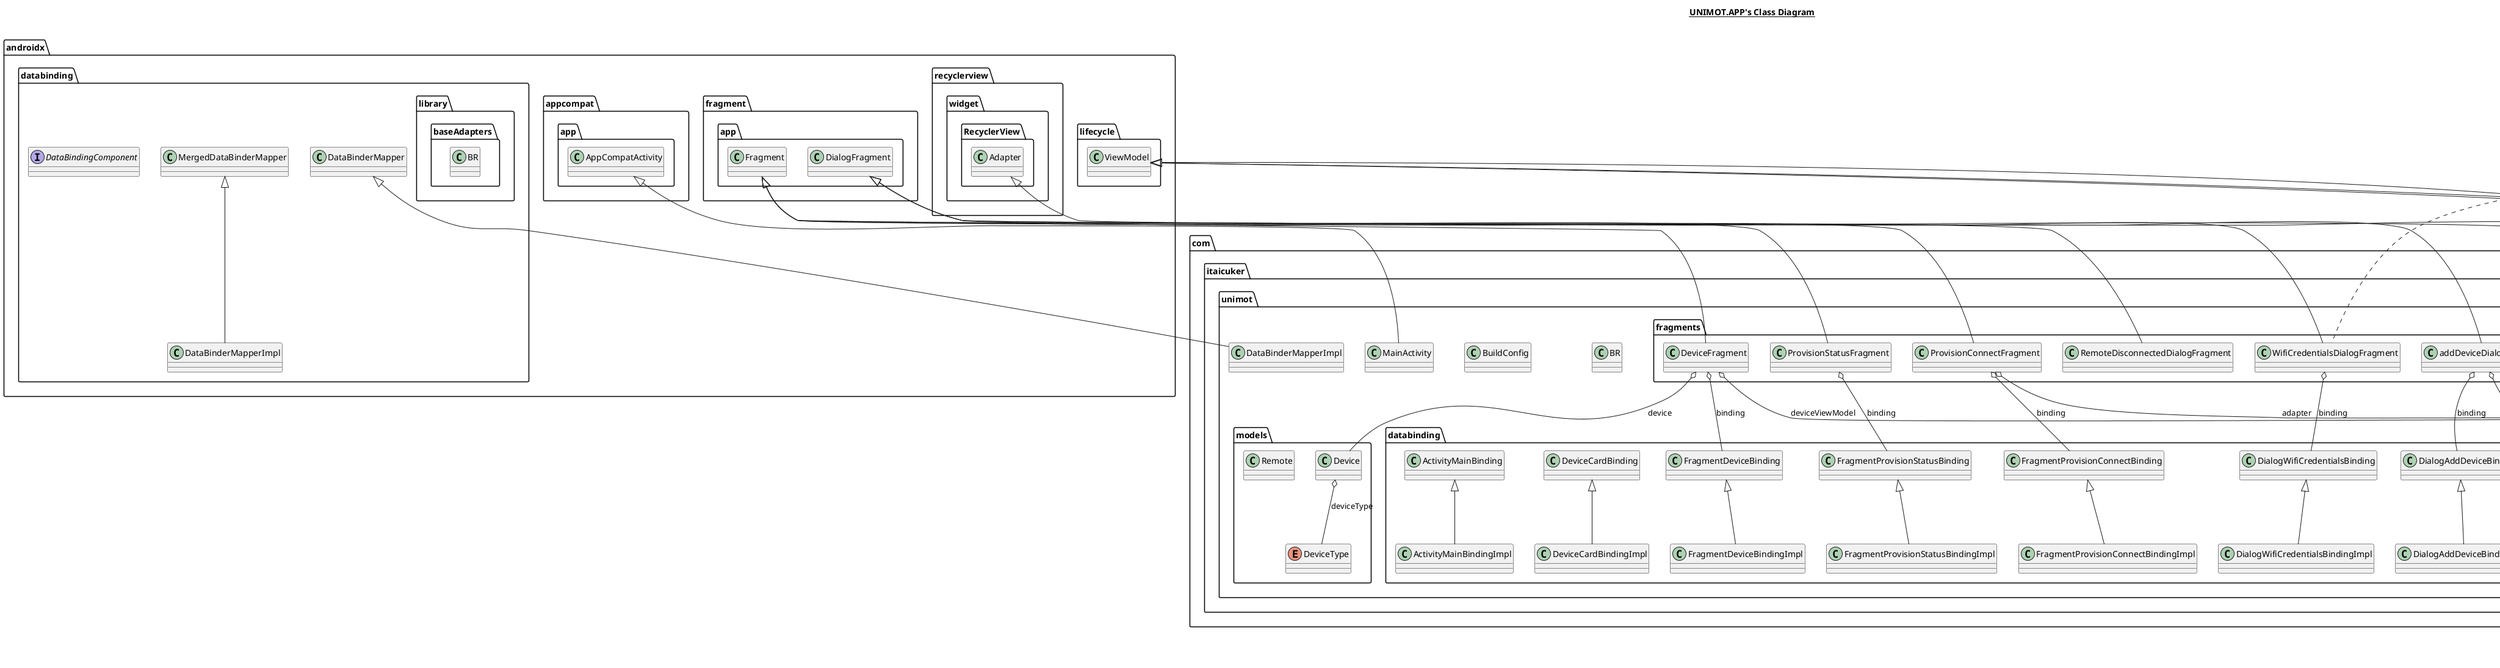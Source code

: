 @startuml

title __UNIMOT.APP's Class Diagram__\n

  namespace androidx.databinding {
    class androidx.databinding.DataBinderMapperImpl {
    }
  }
  

  namespace androidx.databinding {
    interface androidx.databinding.DataBindingComponent {
    }
  }
  

  namespace androidx.databinding {
    namespace library.baseAdapters {
      class androidx.databinding.library.baseAdapters.BR {
      }
    }
  }
  

  namespace com.itaicuker.unimot {
    class com.itaicuker.unimot.BR {
    }
  }
  

  namespace com.itaicuker.unimot {
    class com.itaicuker.unimot.BuildConfig {
    }
  }
  

  namespace com.itaicuker.unimot {
    class com.itaicuker.unimot.DataBinderMapperImpl {
    }
  }
  

  namespace com.itaicuker.unimot {
    class com.itaicuker.unimot.MainActivity {
    }
  }
  

  namespace com.itaicuker.unimot {
    namespace adapters {
      class com.itaicuker.unimot.adapters.BleRemoteListAdapter {
      }
    }
  }
  

  namespace com.itaicuker.unimot {
    namespace adapters {
      class com.itaicuker.unimot.adapters.DeviceListAdapter {
      }
    }
  }
  

  namespace com.itaicuker.unimot {
    namespace databinding {
      class com.itaicuker.unimot.databinding.ActivityMainBindingImpl {
      }
    }
  }
  

  namespace com.itaicuker.unimot {
    namespace databinding {
      class com.itaicuker.unimot.databinding.DeviceCardBindingImpl {
      }
    }
  }
  

  namespace com.itaicuker.unimot {
    namespace databinding {
      class com.itaicuker.unimot.databinding.DialogAddDeviceBindingImpl {
      }
    }
  }
  

  namespace com.itaicuker.unimot {
    namespace databinding {
      class com.itaicuker.unimot.databinding.DialogWifiCredentialsBindingImpl {
      }
    }
  }
  

  namespace com.itaicuker.unimot {
    namespace databinding {
      class com.itaicuker.unimot.databinding.FragmentDeviceBindingImpl {
      }
    }
  }
  

  namespace com.itaicuker.unimot {
    namespace databinding {
      class com.itaicuker.unimot.databinding.FragmentMainBindingImpl {
      }
    }
  }
  

  namespace com.itaicuker.unimot {
    namespace databinding {
      class com.itaicuker.unimot.databinding.FragmentProvisionConnectBindingImpl {
      }
    }
  }
  

  namespace com.itaicuker.unimot {
    namespace databinding {
      class com.itaicuker.unimot.databinding.FragmentProvisionStatusBindingImpl {
      }
    }
  }
  

  namespace com.itaicuker.unimot {
    namespace databinding {
      class com.itaicuker.unimot.databinding.GroupCardBindingImpl {
      }
    }
  }
  

  namespace com.itaicuker.unimot {
    namespace fragments {
      class com.itaicuker.unimot.fragments.DeviceFragment {
      }
    }
  }
  

  namespace com.itaicuker.unimot {
    namespace fragments {
      class com.itaicuker.unimot.fragments.MainFragment {
      }
    }
  }
  

  namespace com.itaicuker.unimot {
    namespace fragments {
      class com.itaicuker.unimot.fragments.ProvisionConnectFragment {
      }
    }
  }
  

  namespace com.itaicuker.unimot {
    namespace fragments {
      class com.itaicuker.unimot.fragments.ProvisionStatusFragment {
      }
    }
  }
  

  namespace com.itaicuker.unimot {
    namespace fragments {
      class com.itaicuker.unimot.fragments.RemoteDisconnectedDialogFragment {
      }
    }
  }
  

  namespace com.itaicuker.unimot {
    namespace fragments {
      class com.itaicuker.unimot.fragments.WifiCredentialsDialogFragment {
      }
    }
  }
  

  namespace com.itaicuker.unimot {
    namespace fragments {
      class com.itaicuker.unimot.fragments.addDeviceDialogFragment {
      }
    }
  }
  

  namespace com.itaicuker.unimot {
    namespace models {
      class com.itaicuker.unimot.models.Device {
      }
    }
  }
  

  namespace com.itaicuker.unimot {
    namespace models {
      enum DeviceType {
      }
    }
  }
  

  namespace com.itaicuker.unimot {
    namespace models {
      class com.itaicuker.unimot.models.Remote {
      }
    }
  }
  

  namespace com.itaicuker.unimot {
    namespace repositories {
      class com.itaicuker.unimot.repositories.Repository {
      }
    }
  }
  

  namespace com.itaicuker.unimot {
    namespace viewModels {
      class com.itaicuker.unimot.viewModels.DeviceListViewModel {
      }
    }
  }
  

  namespace com.itaicuker.unimot {
    namespace viewModels {
      class com.itaicuker.unimot.viewModels.DeviceViewModel {
      }
    }
  }
  

  namespace com.itaicuker.unimot {
    namespace viewModels {
      class com.itaicuker.unimot.viewModels.RemoteListViewModel {
      }
    }
  }
  

  androidx.databinding.DataBinderMapperImpl -up-|> androidx.databinding.MergedDataBinderMapper
  com.itaicuker.unimot.DataBinderMapperImpl -up-|> androidx.databinding.DataBinderMapper
  com.itaicuker.unimot.MainActivity -up-|> androidx.appcompat.app.AppCompatActivity
  com.itaicuker.unimot.adapters.BleRemoteListAdapter -up-|> android.widget.ArrayAdapter
  com.itaicuker.unimot.adapters.DeviceListAdapter -up-|> androidx.recyclerview.widget.RecyclerView.Adapter
  com.itaicuker.unimot.databinding.ActivityMainBindingImpl -up-|> com.itaicuker.unimot.databinding.ActivityMainBinding
  com.itaicuker.unimot.databinding.DeviceCardBindingImpl -up-|> com.itaicuker.unimot.databinding.DeviceCardBinding
  com.itaicuker.unimot.databinding.DialogAddDeviceBindingImpl -up-|> com.itaicuker.unimot.databinding.DialogAddDeviceBinding
  com.itaicuker.unimot.databinding.DialogWifiCredentialsBindingImpl -up-|> com.itaicuker.unimot.databinding.DialogWifiCredentialsBinding
  com.itaicuker.unimot.databinding.FragmentDeviceBindingImpl -up-|> com.itaicuker.unimot.databinding.FragmentDeviceBinding
  com.itaicuker.unimot.databinding.FragmentMainBindingImpl -up-|> com.itaicuker.unimot.databinding.FragmentMainBinding
  com.itaicuker.unimot.databinding.FragmentProvisionConnectBindingImpl -up-|> com.itaicuker.unimot.databinding.FragmentProvisionConnectBinding
  com.itaicuker.unimot.databinding.FragmentProvisionStatusBindingImpl -up-|> com.itaicuker.unimot.databinding.FragmentProvisionStatusBinding
  com.itaicuker.unimot.databinding.GroupCardBindingImpl -up-|> com.itaicuker.unimot.databinding.GroupCardBinding
  com.itaicuker.unimot.fragments.DeviceFragment -up-|> androidx.fragment.app.Fragment
  com.itaicuker.unimot.fragments.DeviceFragment o-- com.itaicuker.unimot.databinding.FragmentDeviceBinding : binding
  com.itaicuker.unimot.fragments.DeviceFragment o-- com.itaicuker.unimot.models.Device : device
  com.itaicuker.unimot.fragments.DeviceFragment o-- com.itaicuker.unimot.viewModels.DeviceViewModel : deviceViewModel
  com.itaicuker.unimot.fragments.MainFragment -up-|> androidx.fragment.app.Fragment
  com.itaicuker.unimot.fragments.MainFragment o-- com.itaicuker.unimot.adapters.DeviceListAdapter : adapter
  com.itaicuker.unimot.fragments.MainFragment o-- com.itaicuker.unimot.viewModels.DeviceListViewModel : deviceListViewModel
  com.itaicuker.unimot.fragments.MainFragment o-- com.itaicuker.unimot.databinding.FragmentMainBinding : binding
  com.itaicuker.unimot.fragments.ProvisionConnectFragment -up-|> androidx.fragment.app.Fragment
  com.itaicuker.unimot.fragments.ProvisionConnectFragment o-- com.itaicuker.unimot.adapters.BleRemoteListAdapter : adapter
  com.itaicuker.unimot.fragments.ProvisionConnectFragment o-- com.itaicuker.unimot.databinding.FragmentProvisionConnectBinding : binding
  com.itaicuker.unimot.fragments.ProvisionStatusFragment -up-|> androidx.fragment.app.Fragment
  com.itaicuker.unimot.fragments.ProvisionStatusFragment o-- com.itaicuker.unimot.databinding.FragmentProvisionStatusBinding : binding
  com.itaicuker.unimot.fragments.RemoteDisconnectedDialogFragment -up-|> androidx.fragment.app.DialogFragment
  com.itaicuker.unimot.fragments.WifiCredentialsDialogFragment .up.|> android.content.DialogInterface.OnClickListener
  com.itaicuker.unimot.fragments.WifiCredentialsDialogFragment -up-|> androidx.fragment.app.DialogFragment
  com.itaicuker.unimot.fragments.WifiCredentialsDialogFragment o-- com.itaicuker.unimot.databinding.DialogWifiCredentialsBinding : binding
  com.itaicuker.unimot.fragments.addDeviceDialogFragment -up-|> androidx.fragment.app.DialogFragment
  com.itaicuker.unimot.fragments.addDeviceDialogFragment o-- com.itaicuker.unimot.databinding.DialogAddDeviceBinding : binding
  com.itaicuker.unimot.fragments.addDeviceDialogFragment o-- com.itaicuker.unimot.viewModels.RemoteListViewModel : remoteListViewModel
  com.itaicuker.unimot.models.Device o-- com.itaicuker.unimot.models.DeviceType : deviceType
  com.itaicuker.unimot.viewModels.DeviceListViewModel -up-|> androidx.lifecycle.ViewModel
  com.itaicuker.unimot.viewModels.DeviceListViewModel o-- com.itaicuker.unimot.repositories.Repository : repository
  com.itaicuker.unimot.viewModels.DeviceViewModel -up-|> androidx.lifecycle.ViewModel
  com.itaicuker.unimot.viewModels.DeviceViewModel o-- com.itaicuker.unimot.repositories.Repository : repository
  com.itaicuker.unimot.viewModels.RemoteListViewModel -up-|> androidx.lifecycle.ViewModel
  com.itaicuker.unimot.viewModels.RemoteListViewModel o-- com.itaicuker.unimot.repositories.Repository : repository


right footer


PlantUML diagram generated by SketchIt! (https://bitbucket.org/pmesmeur/sketch.it)
For more information about this tool, please contact philippe.mesmeur@gmail.com
endfooter

@enduml
